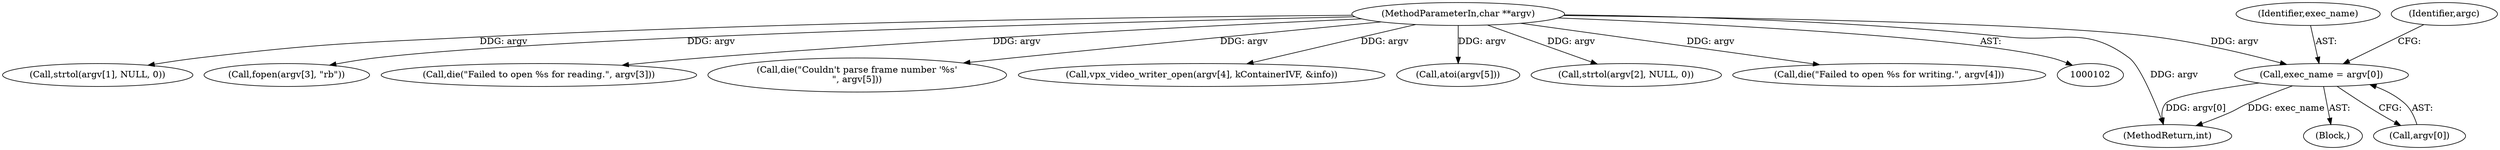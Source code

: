digraph "0_Android_5a9753fca56f0eeb9f61e342b2fccffc364f9426_23@array" {
"1000145" [label="(Call,exec_name = argv[0])"];
"1000104" [label="(MethodParameterIn,char **argv)"];
"1000446" [label="(MethodReturn,int)"];
"1000146" [label="(Identifier,exec_name)"];
"1000104" [label="(MethodParameterIn,char **argv)"];
"1000190" [label="(Call,strtol(argv[1], NULL, 0))"];
"1000352" [label="(Call,fopen(argv[3], \"rb\"))"];
"1000145" [label="(Call,exec_name = argv[0])"];
"1000357" [label="(Call,die(\"Failed to open %s for reading.\", argv[3]))"];
"1000152" [label="(Identifier,argc)"];
"1000174" [label="(Call,die(\"Couldn't parse frame number '%s'\n\", argv[5]))"];
"1000333" [label="(Call,vpx_video_writer_open(argv[4], kContainerIVF, &info))"];
"1000167" [label="(Call,atoi(argv[5]))"];
"1000105" [label="(Block,)"];
"1000147" [label="(Call,argv[0])"];
"1000200" [label="(Call,strtol(argv[2], NULL, 0))"];
"1000343" [label="(Call,die(\"Failed to open %s for writing.\", argv[4]))"];
"1000145" -> "1000105"  [label="AST: "];
"1000145" -> "1000147"  [label="CFG: "];
"1000146" -> "1000145"  [label="AST: "];
"1000147" -> "1000145"  [label="AST: "];
"1000152" -> "1000145"  [label="CFG: "];
"1000145" -> "1000446"  [label="DDG: exec_name"];
"1000145" -> "1000446"  [label="DDG: argv[0]"];
"1000104" -> "1000145"  [label="DDG: argv"];
"1000104" -> "1000102"  [label="AST: "];
"1000104" -> "1000446"  [label="DDG: argv"];
"1000104" -> "1000167"  [label="DDG: argv"];
"1000104" -> "1000174"  [label="DDG: argv"];
"1000104" -> "1000190"  [label="DDG: argv"];
"1000104" -> "1000200"  [label="DDG: argv"];
"1000104" -> "1000333"  [label="DDG: argv"];
"1000104" -> "1000343"  [label="DDG: argv"];
"1000104" -> "1000352"  [label="DDG: argv"];
"1000104" -> "1000357"  [label="DDG: argv"];
}

